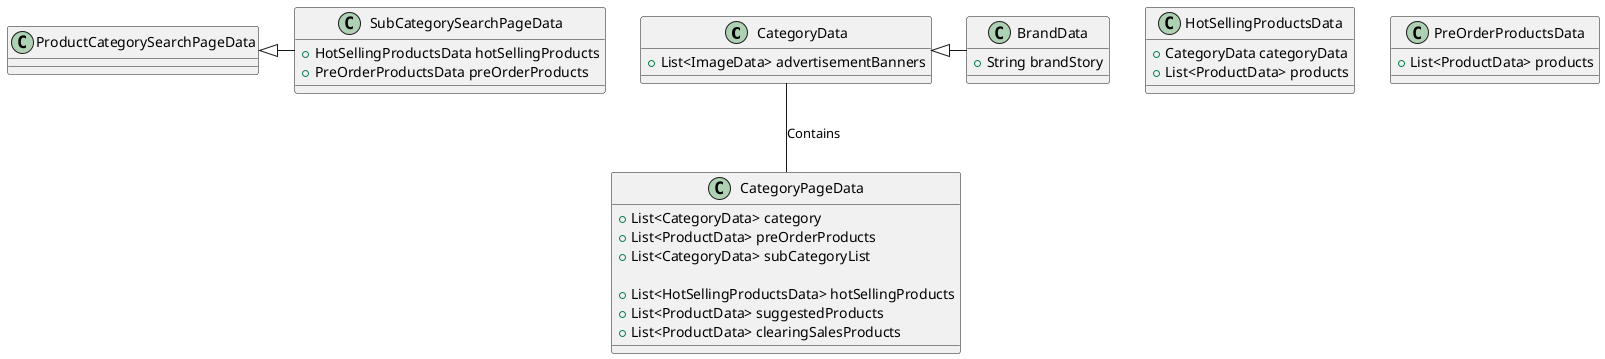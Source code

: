 @startuml


CategoryData -- CategoryPageData : Contains

ProductCategorySearchPageData <|- SubCategorySearchPageData
CategoryData <|- BrandData

class ProductCategorySearchPageData {
}


class SubCategorySearchPageData {
+HotSellingProductsData hotSellingProducts
+PreOrderProductsData preOrderProducts
}

class CategoryData {
+List<ImageData> advertisementBanners

}

class BrandData{
+String brandStory
}

class CategoryPageData {


+List<CategoryData> category
+List<ProductData> preOrderProducts
+List<CategoryData> subCategoryList

+List<HotSellingProductsData> hotSellingProducts
+List<ProductData> suggestedProducts
+List<ProductData> clearingSalesProducts

}


class HotSellingProductsData {
+CategoryData categoryData
+List<ProductData> products
}

class PreOrderProductsData {
+List<ProductData> products
}

@enduml